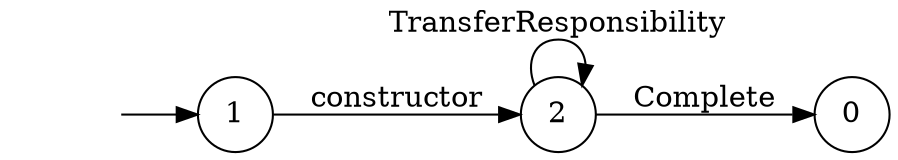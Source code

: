 digraph "Dapp-Automata-data/fuzzer/testnetdata-model-rq1-fix/BasicProvenance/contractorplus" {
	graph [rankdir=LR]
	"" [label="" shape=plaintext]
	0 [label=0 shape=circle]
	2 [label=2 shape=circle]
	1 [label=1 shape=circle]
	"" -> 1 [label=""]
	1 -> 2 [label=constructor]
	2 -> 0 [label=Complete]
	2 -> 2 [label=TransferResponsibility]
}
